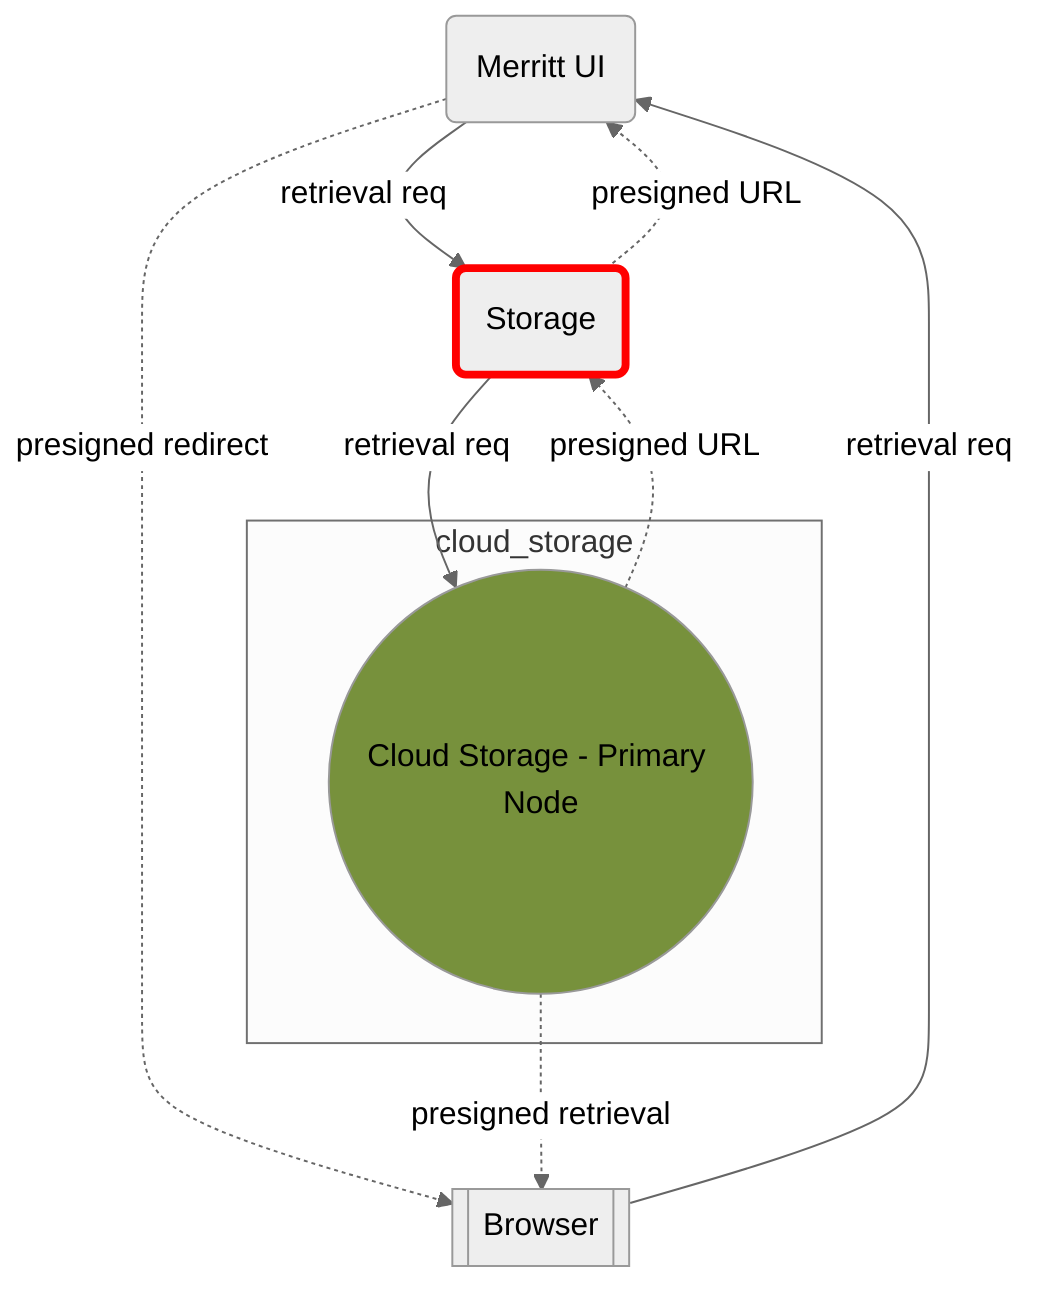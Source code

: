 %%{init: {'theme': 'neutral'}}%%
graph TD
  UI("Merritt UI")
  ST(Storage)
  BROWSER[[Browser]]
  subgraph cloud_storage
    CLOUD(("Cloud Storage - Primary Node"))
  end

  BROWSER --> |retrieval req| UI
  UI -.-> |presigned redirect| BROWSER
  UI --> |retrieval req| ST
  ST --> |retrieval req| CLOUD
  CLOUD -.-> |presigned URL| ST
  ST -.-> |presigned URL| UI
  CLOUD -.-> |presigned retrieval| BROWSER

  style CLOUD fill:#77913C
  style ST stroke:red,stroke-width:4px